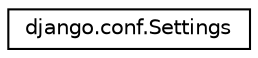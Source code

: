 digraph "Graphical Class Hierarchy"
{
 // LATEX_PDF_SIZE
  edge [fontname="Helvetica",fontsize="10",labelfontname="Helvetica",labelfontsize="10"];
  node [fontname="Helvetica",fontsize="10",shape=record];
  rankdir="LR";
  Node0 [label="django.conf.Settings",height=0.2,width=0.4,color="black", fillcolor="white", style="filled",URL="$classdjango_1_1conf_1_1_settings.html",tooltip=" "];
}
